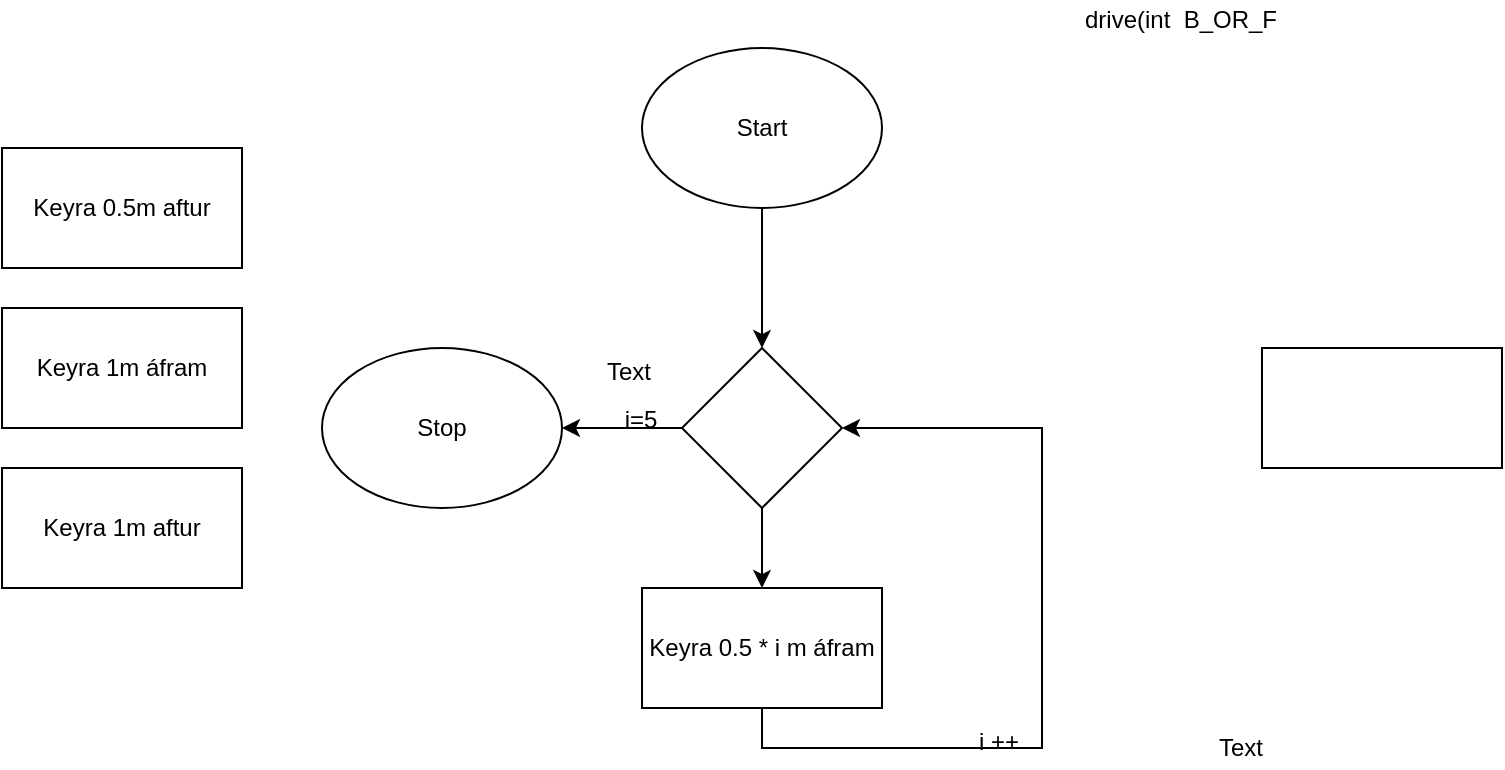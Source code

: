 <mxfile version="12.5.6" type="device"><diagram id="663aJN4xOHTdS199-rTM" name="Page-1"><mxGraphModel dx="1038" dy="548" grid="1" gridSize="10" guides="1" tooltips="1" connect="1" arrows="1" fold="1" page="1" pageScale="1" pageWidth="827" pageHeight="1169" math="0" shadow="0"><root><mxCell id="0"/><mxCell id="1" parent="0"/><mxCell id="eDNIb-h9FghDkJI0U9nt-11" style="edgeStyle=orthogonalEdgeStyle;rounded=0;orthogonalLoop=1;jettySize=auto;html=1;exitX=0.5;exitY=1;exitDx=0;exitDy=0;entryX=1;entryY=0.5;entryDx=0;entryDy=0;" edge="1" parent="1" source="eDNIb-h9FghDkJI0U9nt-1" target="eDNIb-h9FghDkJI0U9nt-7"><mxGeometry relative="1" as="geometry"><Array as="points"><mxPoint x="400" y="400"/><mxPoint x="540" y="400"/><mxPoint x="540" y="240"/></Array></mxGeometry></mxCell><mxCell id="eDNIb-h9FghDkJI0U9nt-1" value="Keyra 0.5 * i m áfram" style="rounded=0;whiteSpace=wrap;html=1;" vertex="1" parent="1"><mxGeometry x="340" y="320" width="120" height="60" as="geometry"/></mxCell><mxCell id="eDNIb-h9FghDkJI0U9nt-2" value="Keyra 0.5m aftur" style="rounded=0;whiteSpace=wrap;html=1;" vertex="1" parent="1"><mxGeometry x="20" y="100" width="120" height="60" as="geometry"/></mxCell><mxCell id="eDNIb-h9FghDkJI0U9nt-3" value="Keyra 1m áfram" style="rounded=0;whiteSpace=wrap;html=1;" vertex="1" parent="1"><mxGeometry x="20" y="180" width="120" height="60" as="geometry"/></mxCell><mxCell id="eDNIb-h9FghDkJI0U9nt-4" value="Keyra 1m aftur" style="rounded=0;whiteSpace=wrap;html=1;" vertex="1" parent="1"><mxGeometry x="20" y="260" width="120" height="60" as="geometry"/></mxCell><mxCell id="eDNIb-h9FghDkJI0U9nt-5" value="" style="rounded=0;whiteSpace=wrap;html=1;" vertex="1" parent="1"><mxGeometry x="650" y="200" width="120" height="60" as="geometry"/></mxCell><mxCell id="eDNIb-h9FghDkJI0U9nt-8" style="edgeStyle=orthogonalEdgeStyle;rounded=0;orthogonalLoop=1;jettySize=auto;html=1;exitX=0.5;exitY=1;exitDx=0;exitDy=0;entryX=0.5;entryY=0;entryDx=0;entryDy=0;" edge="1" parent="1" source="eDNIb-h9FghDkJI0U9nt-6" target="eDNIb-h9FghDkJI0U9nt-7"><mxGeometry relative="1" as="geometry"/></mxCell><mxCell id="eDNIb-h9FghDkJI0U9nt-6" value="Start" style="ellipse;whiteSpace=wrap;html=1;" vertex="1" parent="1"><mxGeometry x="340" y="50" width="120" height="80" as="geometry"/></mxCell><mxCell id="eDNIb-h9FghDkJI0U9nt-10" style="edgeStyle=orthogonalEdgeStyle;rounded=0;orthogonalLoop=1;jettySize=auto;html=1;exitX=0.5;exitY=1;exitDx=0;exitDy=0;" edge="1" parent="1" source="eDNIb-h9FghDkJI0U9nt-7" target="eDNIb-h9FghDkJI0U9nt-1"><mxGeometry relative="1" as="geometry"/></mxCell><mxCell id="eDNIb-h9FghDkJI0U9nt-16" style="edgeStyle=orthogonalEdgeStyle;rounded=0;orthogonalLoop=1;jettySize=auto;html=1;exitX=0;exitY=0.5;exitDx=0;exitDy=0;entryX=1;entryY=0.5;entryDx=0;entryDy=0;" edge="1" parent="1" source="eDNIb-h9FghDkJI0U9nt-7" target="eDNIb-h9FghDkJI0U9nt-14"><mxGeometry relative="1" as="geometry"/></mxCell><mxCell id="eDNIb-h9FghDkJI0U9nt-7" value="" style="rhombus;whiteSpace=wrap;html=1;" vertex="1" parent="1"><mxGeometry x="360" y="200" width="80" height="80" as="geometry"/></mxCell><mxCell id="eDNIb-h9FghDkJI0U9nt-12" value="i ++" style="text;html=1;align=center;verticalAlign=middle;resizable=0;points=[];autosize=1;" vertex="1" parent="1"><mxGeometry x="498" y="387" width="40" height="20" as="geometry"/></mxCell><mxCell id="eDNIb-h9FghDkJI0U9nt-13" value="Text" style="text;html=1;align=center;verticalAlign=middle;resizable=0;points=[];autosize=1;" vertex="1" parent="1"><mxGeometry x="619" y="390" width="40" height="20" as="geometry"/></mxCell><mxCell id="eDNIb-h9FghDkJI0U9nt-14" value="Stop" style="ellipse;whiteSpace=wrap;html=1;" vertex="1" parent="1"><mxGeometry x="180" y="200" width="120" height="80" as="geometry"/></mxCell><mxCell id="eDNIb-h9FghDkJI0U9nt-17" value="i=5" style="text;html=1;align=center;verticalAlign=middle;resizable=0;points=[];autosize=1;" vertex="1" parent="1"><mxGeometry x="324" y="226" width="30" height="20" as="geometry"/></mxCell><mxCell id="eDNIb-h9FghDkJI0U9nt-18" value="Text" style="text;html=1;align=center;verticalAlign=middle;resizable=0;points=[];autosize=1;" vertex="1" parent="1"><mxGeometry x="313" y="202" width="40" height="20" as="geometry"/></mxCell><mxCell id="eDNIb-h9FghDkJI0U9nt-19" value="drive(int&amp;nbsp; B_OR_F" style="text;html=1;align=center;verticalAlign=middle;resizable=0;points=[];autosize=1;" vertex="1" parent="1"><mxGeometry x="554" y="26" width="110" height="20" as="geometry"/></mxCell></root></mxGraphModel></diagram></mxfile>